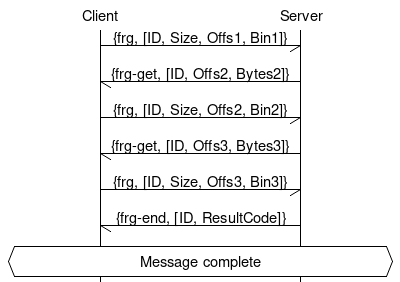 #
#
# Sequence diagram description
#
# The sequence diagram description below is translated to
# a PNG image by mscgen (http://www.mcternan.me.uk/mscgen/)
#
# Recompile updated diagrams to a png image with:
#
#   mscgen -T png rvi_protocol_frag1.msc
#

msc {
  width="400";
  "Client",  "Server";
  "Client" -> "Server" [ label = "{frg, [ID, Size, Offs1, Bin1]}" ];
  "Client" <- "Server" [ label = "{frg-get, [ID, Offs2, Bytes2]}" ];
  "Client" -> "Server" [ label = "{frg, [ID, Size, Offs2, Bin2]}" ];
  "Client" <- "Server" [ label = "{frg-get, [ID, Offs3, Bytes3]}" ];
  "Client" -> "Server" [ label = "{frg, [ID, Size, Offs3, Bin3]}" ];
  "Client" <- "Server" [ label = "{frg-end, [ID, ResultCode]}" ];
  "Client" abox "Server" [ label = "Message complete" ] ;
}
